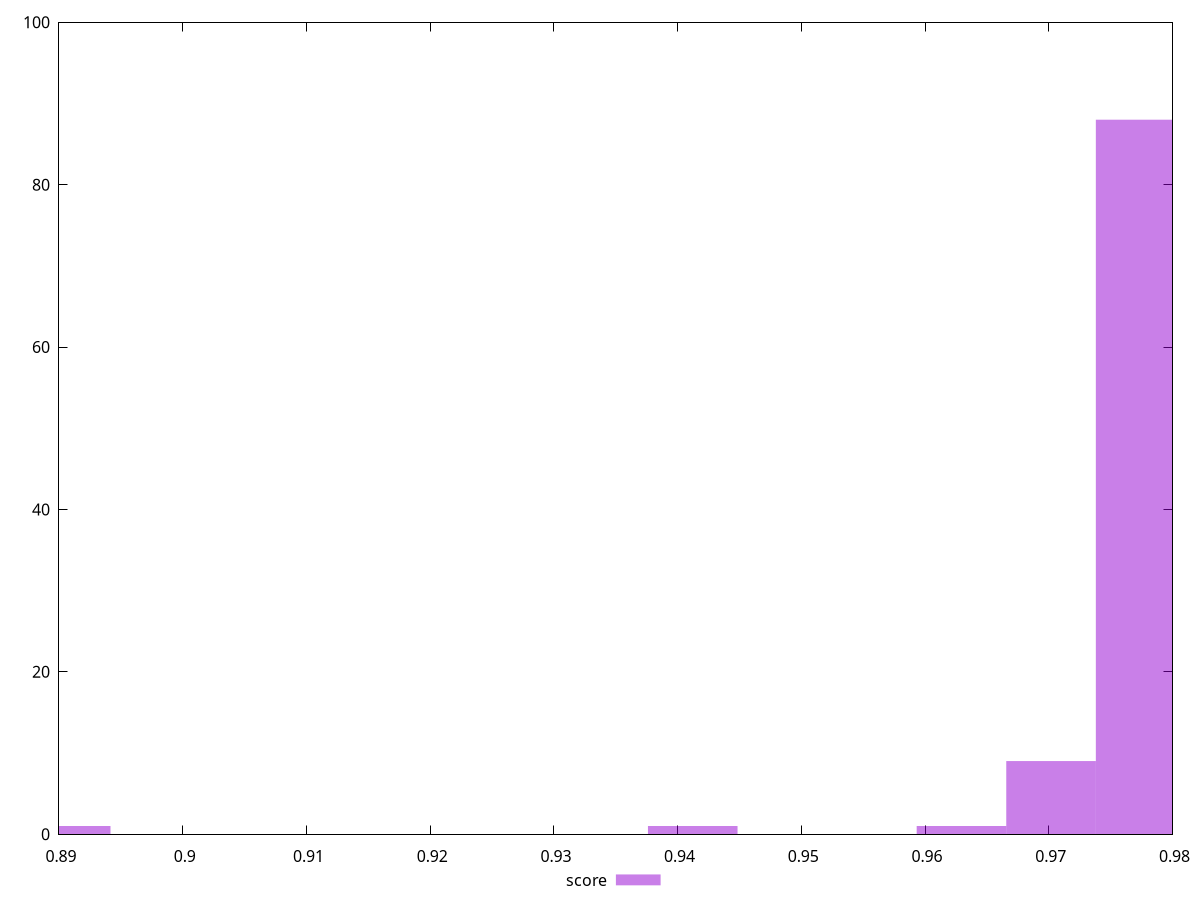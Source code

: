 reset

$score <<EOF
0.8905418566863966 1
0.977423989046045 88
0.9701838113494077 9
0.9629436336527702 1
0.9412231005628582 1
EOF

set key outside below
set boxwidth 0.007240177696637371
set xrange [0.89:0.98]
set yrange [0:100]
set trange [0:100]
set style fill transparent solid 0.5 noborder
set terminal svg size 640, 490 enhanced background rgb 'white'
set output "report_00018_2021-02-10T15-25-16.877Z/total-blocking-time/samples/pages+cached/score/histogram.svg"

plot $score title "score" with boxes

reset
